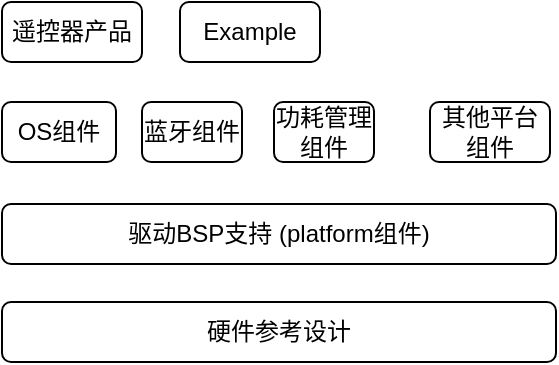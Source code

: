 <mxfile version="13.9.9" type="device"><diagram id="eqgOJ-kQFyRGYheiGWcH" name="第 1 页"><mxGraphModel dx="1086" dy="806" grid="1" gridSize="10" guides="1" tooltips="1" connect="1" arrows="1" fold="1" page="1" pageScale="1" pageWidth="1169" pageHeight="827" math="0" shadow="0"><root><mxCell id="0"/><mxCell id="1" parent="0"/><mxCell id="TV7OkukaWRWSi0FBkOx3-1" value="硬件参考设计" style="rounded=1;whiteSpace=wrap;html=1;" parent="1" vertex="1"><mxGeometry x="123" y="410" width="277" height="30" as="geometry"/></mxCell><mxCell id="TV7OkukaWRWSi0FBkOx3-2" value="驱动BSP支持 (platform组件)" style="rounded=1;whiteSpace=wrap;html=1;" parent="1" vertex="1"><mxGeometry x="123" y="361" width="277" height="30" as="geometry"/></mxCell><mxCell id="TV7OkukaWRWSi0FBkOx3-3" value="OS组件" style="rounded=1;whiteSpace=wrap;html=1;" parent="1" vertex="1"><mxGeometry x="123" y="310" width="57" height="30" as="geometry"/></mxCell><mxCell id="TV7OkukaWRWSi0FBkOx3-4" value="蓝牙组件" style="rounded=1;whiteSpace=wrap;html=1;" parent="1" vertex="1"><mxGeometry x="193" y="310" width="50" height="30" as="geometry"/></mxCell><mxCell id="TV7OkukaWRWSi0FBkOx3-5" value="其他平台&lt;br&gt;组件" style="rounded=1;whiteSpace=wrap;html=1;" parent="1" vertex="1"><mxGeometry x="337" y="310" width="60" height="30" as="geometry"/></mxCell><mxCell id="TV7OkukaWRWSi0FBkOx3-6" value="遥控器产品" style="rounded=1;whiteSpace=wrap;html=1;" parent="1" vertex="1"><mxGeometry x="123" y="260" width="70" height="30" as="geometry"/></mxCell><mxCell id="TV7OkukaWRWSi0FBkOx3-7" value="Example" style="rounded=1;whiteSpace=wrap;html=1;" parent="1" vertex="1"><mxGeometry x="212" y="260" width="70" height="30" as="geometry"/></mxCell><mxCell id="FqOB_pOR3DUhPSl2J026-4" value="功耗管理组件" style="rounded=1;whiteSpace=wrap;html=1;" vertex="1" parent="1"><mxGeometry x="259" y="310" width="50" height="30" as="geometry"/></mxCell></root></mxGraphModel></diagram></mxfile>